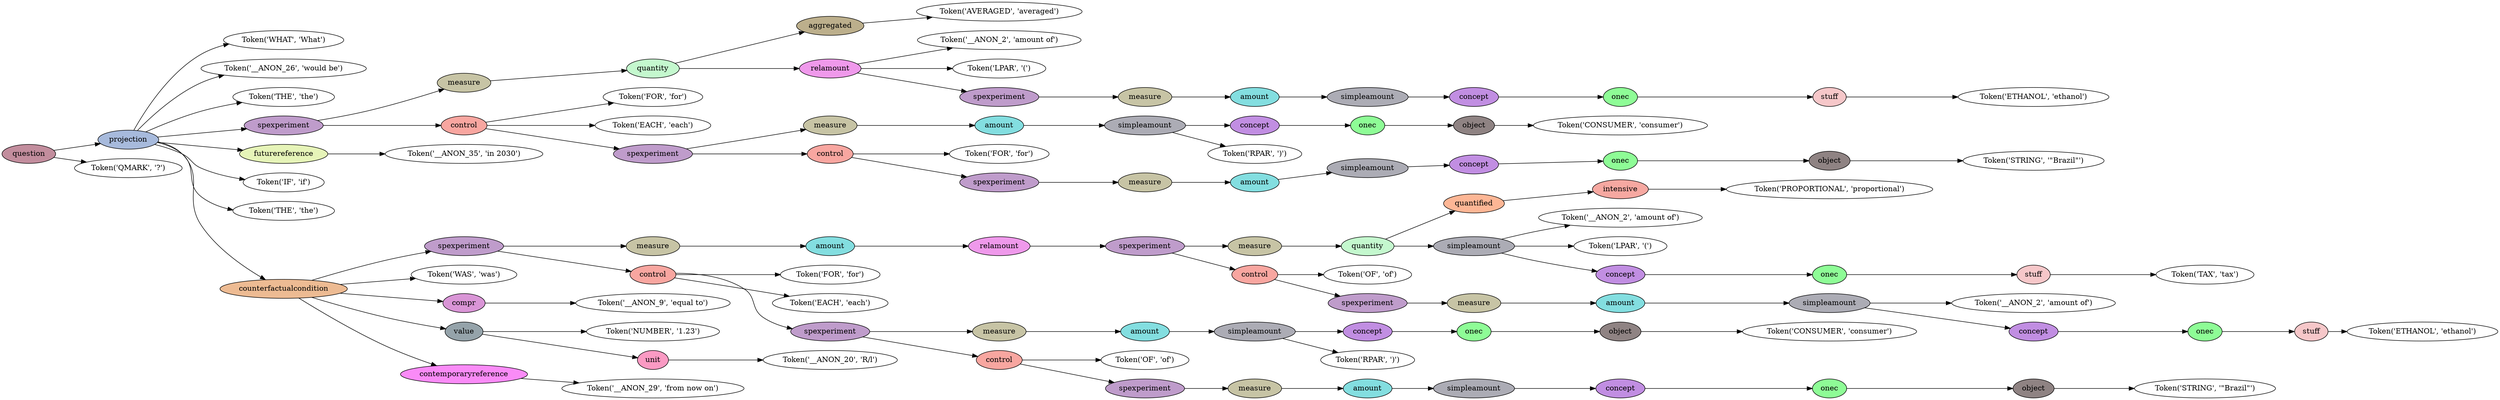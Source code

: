 digraph G {
rankdir=LR;
0 [label="Token('WHAT', 'What')"];
1 [label="Token('__ANON_26', 'would be')"];
2 [label="Token('THE', 'the')"];
3 [label="Token('AVERAGED', 'averaged')"];
4 [fillcolor="#bcaf8c", label=aggregated, style=filled];
4 -> 3;
5 [label="Token('__ANON_2', 'amount of')"];
6 [label="Token('LPAR', '(')"];
7 [label="Token('ETHANOL', 'ethanol')"];
8 [fillcolor="#f6c7c9", label=stuff, style=filled];
8 -> 7;
9 [fillcolor="#8efc96", label=onec, style=filled];
9 -> 8;
10 [fillcolor="#c18ee2", label=concept, style=filled];
10 -> 9;
11 [fillcolor="#acacb5", label=simpleamount, style=filled];
11 -> 10;
12 [fillcolor="#83dee0", label=amount, style=filled];
12 -> 11;
13 [fillcolor="#c7c4a5", label=measure, style=filled];
13 -> 12;
14 [fillcolor="#bf9ccb", label=spexperiment, style=filled];
14 -> 13;
15 [fillcolor="#ef99eb", label=relamount, style=filled];
15 -> 5;
15 -> 6;
15 -> 14;
16 [fillcolor="#c4f8ce", label=quantity, style=filled];
16 -> 4;
16 -> 15;
17 [fillcolor="#c7c4a5", label=measure, style=filled];
17 -> 16;
18 [label="Token('FOR', 'for')"];
19 [label="Token('EACH', 'each')"];
20 [label="Token('CONSUMER', 'consumer')"];
21 [fillcolor="#8f8383", label=object, style=filled];
21 -> 20;
22 [fillcolor="#8efc96", label=onec, style=filled];
22 -> 21;
23 [fillcolor="#c18ee2", label=concept, style=filled];
23 -> 22;
24 [label="Token('RPAR', ')')"];
25 [fillcolor="#acacb5", label=simpleamount, style=filled];
25 -> 23;
25 -> 24;
26 [fillcolor="#83dee0", label=amount, style=filled];
26 -> 25;
27 [fillcolor="#c7c4a5", label=measure, style=filled];
27 -> 26;
28 [label="Token('FOR', 'for')"];
29 [label="Token('STRING', '\"Brazil\"')"];
30 [fillcolor="#8f8383", label=object, style=filled];
30 -> 29;
31 [fillcolor="#8efc96", label=onec, style=filled];
31 -> 30;
32 [fillcolor="#c18ee2", label=concept, style=filled];
32 -> 31;
33 [fillcolor="#acacb5", label=simpleamount, style=filled];
33 -> 32;
34 [fillcolor="#83dee0", label=amount, style=filled];
34 -> 33;
35 [fillcolor="#c7c4a5", label=measure, style=filled];
35 -> 34;
36 [fillcolor="#bf9ccb", label=spexperiment, style=filled];
36 -> 35;
37 [fillcolor="#f8a6a0", label=control, style=filled];
37 -> 28;
37 -> 36;
38 [fillcolor="#bf9ccb", label=spexperiment, style=filled];
38 -> 27;
38 -> 37;
39 [fillcolor="#f8a6a0", label=control, style=filled];
39 -> 18;
39 -> 19;
39 -> 38;
40 [fillcolor="#bf9ccb", label=spexperiment, style=filled];
40 -> 17;
40 -> 39;
41 [label="Token('__ANON_35', 'in 2030')"];
42 [fillcolor="#e6f4b8", label=futurereference, style=filled];
42 -> 41;
43 [label="Token('IF', 'if')"];
44 [label="Token('THE', 'the')"];
45 [label="Token('PROPORTIONAL', 'proportional')"];
46 [fillcolor="#f6a8a1", label=intensive, style=filled];
46 -> 45;
47 [fillcolor="#fdb695", label=quantified, style=filled];
47 -> 46;
48 [label="Token('__ANON_2', 'amount of')"];
49 [label="Token('LPAR', '(')"];
50 [label="Token('TAX', 'tax')"];
51 [fillcolor="#f6c7c9", label=stuff, style=filled];
51 -> 50;
52 [fillcolor="#8efc96", label=onec, style=filled];
52 -> 51;
53 [fillcolor="#c18ee2", label=concept, style=filled];
53 -> 52;
54 [fillcolor="#acacb5", label=simpleamount, style=filled];
54 -> 48;
54 -> 49;
54 -> 53;
55 [fillcolor="#c4f8ce", label=quantity, style=filled];
55 -> 47;
55 -> 54;
56 [fillcolor="#c7c4a5", label=measure, style=filled];
56 -> 55;
57 [label="Token('OF', 'of')"];
58 [label="Token('__ANON_2', 'amount of')"];
59 [label="Token('ETHANOL', 'ethanol')"];
60 [fillcolor="#f6c7c9", label=stuff, style=filled];
60 -> 59;
61 [fillcolor="#8efc96", label=onec, style=filled];
61 -> 60;
62 [fillcolor="#c18ee2", label=concept, style=filled];
62 -> 61;
63 [fillcolor="#acacb5", label=simpleamount, style=filled];
63 -> 58;
63 -> 62;
64 [fillcolor="#83dee0", label=amount, style=filled];
64 -> 63;
65 [fillcolor="#c7c4a5", label=measure, style=filled];
65 -> 64;
66 [fillcolor="#bf9ccb", label=spexperiment, style=filled];
66 -> 65;
67 [fillcolor="#f8a6a0", label=control, style=filled];
67 -> 57;
67 -> 66;
68 [fillcolor="#bf9ccb", label=spexperiment, style=filled];
68 -> 56;
68 -> 67;
69 [fillcolor="#ef99eb", label=relamount, style=filled];
69 -> 68;
70 [fillcolor="#83dee0", label=amount, style=filled];
70 -> 69;
71 [fillcolor="#c7c4a5", label=measure, style=filled];
71 -> 70;
72 [label="Token('FOR', 'for')"];
73 [label="Token('EACH', 'each')"];
74 [label="Token('CONSUMER', 'consumer')"];
75 [fillcolor="#8f8383", label=object, style=filled];
75 -> 74;
76 [fillcolor="#8efc96", label=onec, style=filled];
76 -> 75;
77 [fillcolor="#c18ee2", label=concept, style=filled];
77 -> 76;
78 [label="Token('RPAR', ')')"];
79 [fillcolor="#acacb5", label=simpleamount, style=filled];
79 -> 77;
79 -> 78;
80 [fillcolor="#83dee0", label=amount, style=filled];
80 -> 79;
81 [fillcolor="#c7c4a5", label=measure, style=filled];
81 -> 80;
82 [label="Token('OF', 'of')"];
83 [label="Token('STRING', '\"Brazil\"')"];
84 [fillcolor="#8f8383", label=object, style=filled];
84 -> 83;
85 [fillcolor="#8efc96", label=onec, style=filled];
85 -> 84;
86 [fillcolor="#c18ee2", label=concept, style=filled];
86 -> 85;
87 [fillcolor="#acacb5", label=simpleamount, style=filled];
87 -> 86;
88 [fillcolor="#83dee0", label=amount, style=filled];
88 -> 87;
89 [fillcolor="#c7c4a5", label=measure, style=filled];
89 -> 88;
90 [fillcolor="#bf9ccb", label=spexperiment, style=filled];
90 -> 89;
91 [fillcolor="#f8a6a0", label=control, style=filled];
91 -> 82;
91 -> 90;
92 [fillcolor="#bf9ccb", label=spexperiment, style=filled];
92 -> 81;
92 -> 91;
93 [fillcolor="#f8a6a0", label=control, style=filled];
93 -> 72;
93 -> 73;
93 -> 92;
94 [fillcolor="#bf9ccb", label=spexperiment, style=filled];
94 -> 71;
94 -> 93;
95 [label="Token('WAS', 'was')"];
96 [label="Token('__ANON_9', 'equal to')"];
97 [fillcolor="#d995d6", label=compr, style=filled];
97 -> 96;
98 [label="Token('NUMBER', '1.23')"];
99 [label="Token('__ANON_20', 'R/l')"];
100 [fillcolor="#fa9ac3", label=unit, style=filled];
100 -> 99;
101 [fillcolor="#95a3aa", label=value, style=filled];
101 -> 98;
101 -> 100;
102 [label="Token('__ANON_29', 'from now on')"];
103 [fillcolor="#fa8bf7", label=contemporaryreference, style=filled];
103 -> 102;
104 [fillcolor="#edbb93", label=counterfactualcondition, style=filled];
104 -> 94;
104 -> 95;
104 -> 97;
104 -> 101;
104 -> 103;
105 [fillcolor="#a7badc", label=projection, style=filled];
105 -> 0;
105 -> 1;
105 -> 2;
105 -> 40;
105 -> 42;
105 -> 43;
105 -> 44;
105 -> 104;
106 [label="Token('QMARK', '?')"];
107 [fillcolor="#c28d9d", label=question, style=filled];
107 -> 105;
107 -> 106;
}
